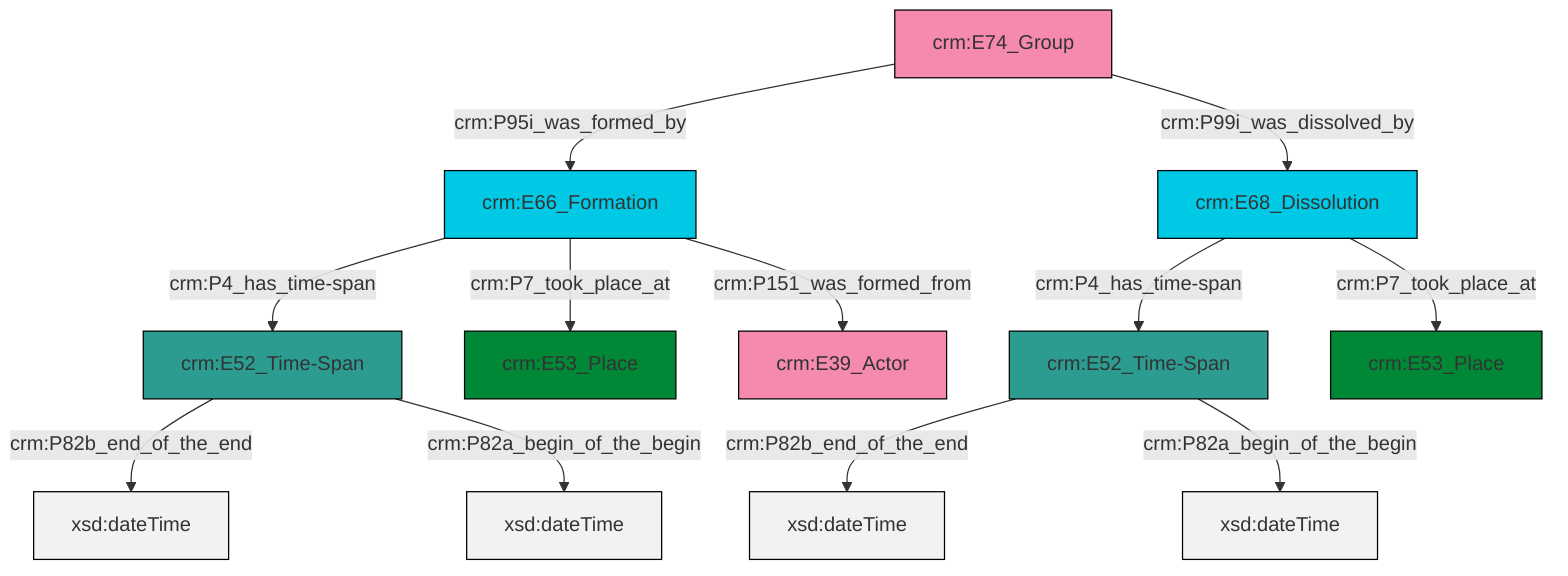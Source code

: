 graph TD
classDef Literal fill:#f2f2f2,stroke:#000000;
classDef CRM_Entity fill:#FFFFFF,stroke:#000000;
classDef Temporal_Entity fill:#00C9E6, stroke:#000000;
classDef Type fill:#E18312, stroke:#000000;
classDef Time-Span fill:#2C9C91, stroke:#000000;
classDef Appellation fill:#FFEB7F, stroke:#000000;
classDef Place fill:#008836, stroke:#000000;
classDef Persistent_Item fill:#B266B2, stroke:#000000;
classDef Conceptual_Object fill:#FFD700, stroke:#000000;
classDef Physical_Thing fill:#D2B48C, stroke:#000000;
classDef Actor fill:#f58aad, stroke:#000000;
classDef PC_Classes fill:#4ce600, stroke:#000000;
classDef Multi fill:#cccccc,stroke:#000000;

2["crm:E52_Time-Span"]:::Time-Span -->|crm:P82b_end_of_the_end| 3[xsd:dateTime]:::Literal
2["crm:E52_Time-Span"]:::Time-Span -->|crm:P82a_begin_of_the_begin| 4[xsd:dateTime]:::Literal
5["crm:E74_Group"]:::Actor -->|crm:P95i_was_formed_by| 6["crm:E66_Formation"]:::Temporal_Entity
6["crm:E66_Formation"]:::Temporal_Entity -->|crm:P7_took_place_at| 7["crm:E53_Place"]:::Place
6["crm:E66_Formation"]:::Temporal_Entity -->|crm:P151_was_formed_from| 10["crm:E39_Actor"]:::Actor
0["crm:E68_Dissolution"]:::Temporal_Entity -->|crm:P7_took_place_at| 15["crm:E53_Place"]:::Place
0["crm:E68_Dissolution"]:::Temporal_Entity -->|crm:P4_has_time-span| 11["crm:E52_Time-Span"]:::Time-Span
11["crm:E52_Time-Span"]:::Time-Span -->|crm:P82b_end_of_the_end| 18[xsd:dateTime]:::Literal
5["crm:E74_Group"]:::Actor -->|crm:P99i_was_dissolved_by| 0["crm:E68_Dissolution"]:::Temporal_Entity
6["crm:E66_Formation"]:::Temporal_Entity -->|crm:P4_has_time-span| 2["crm:E52_Time-Span"]:::Time-Span
11["crm:E52_Time-Span"]:::Time-Span -->|crm:P82a_begin_of_the_begin| 19[xsd:dateTime]:::Literal